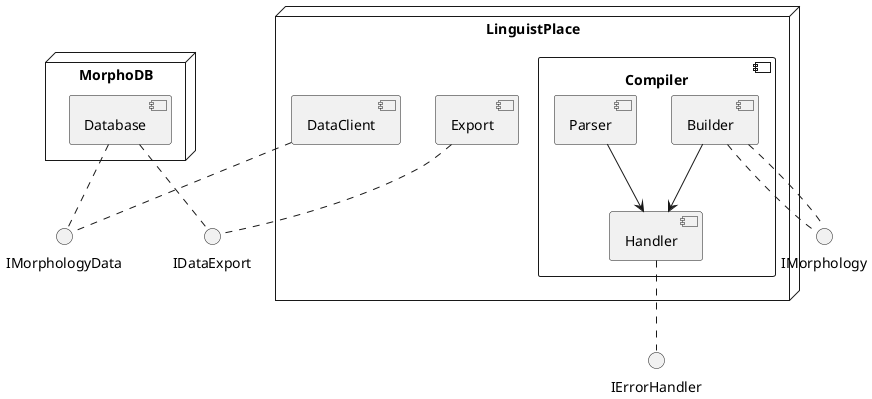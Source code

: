 @startuml
' Диаграмма компонентов с указанием размещения:

interface IMorphologyData
interface IDataExport
interface IErrorHandler
interface IMorphology

node MorphoDB {
    component Database {
        [Database] .. IMorphologyData
        [Database] .. IDataExport
    }
}

node LinguistPlace {
    component DataClient {
        [DataClient] .. IMorphologyData
    }
    component Export {
        [Export] .. IDataExport
    }
    component Compiler {
        component Parser
        component Handler {
            [Handler] .. IErrorHandler
        }
        component Builder {
            [Builder] .. IMorphology
        }
    }
}

Parser --> Handler
Builder --> Handler
Builder .. IMorphology
@enduml
